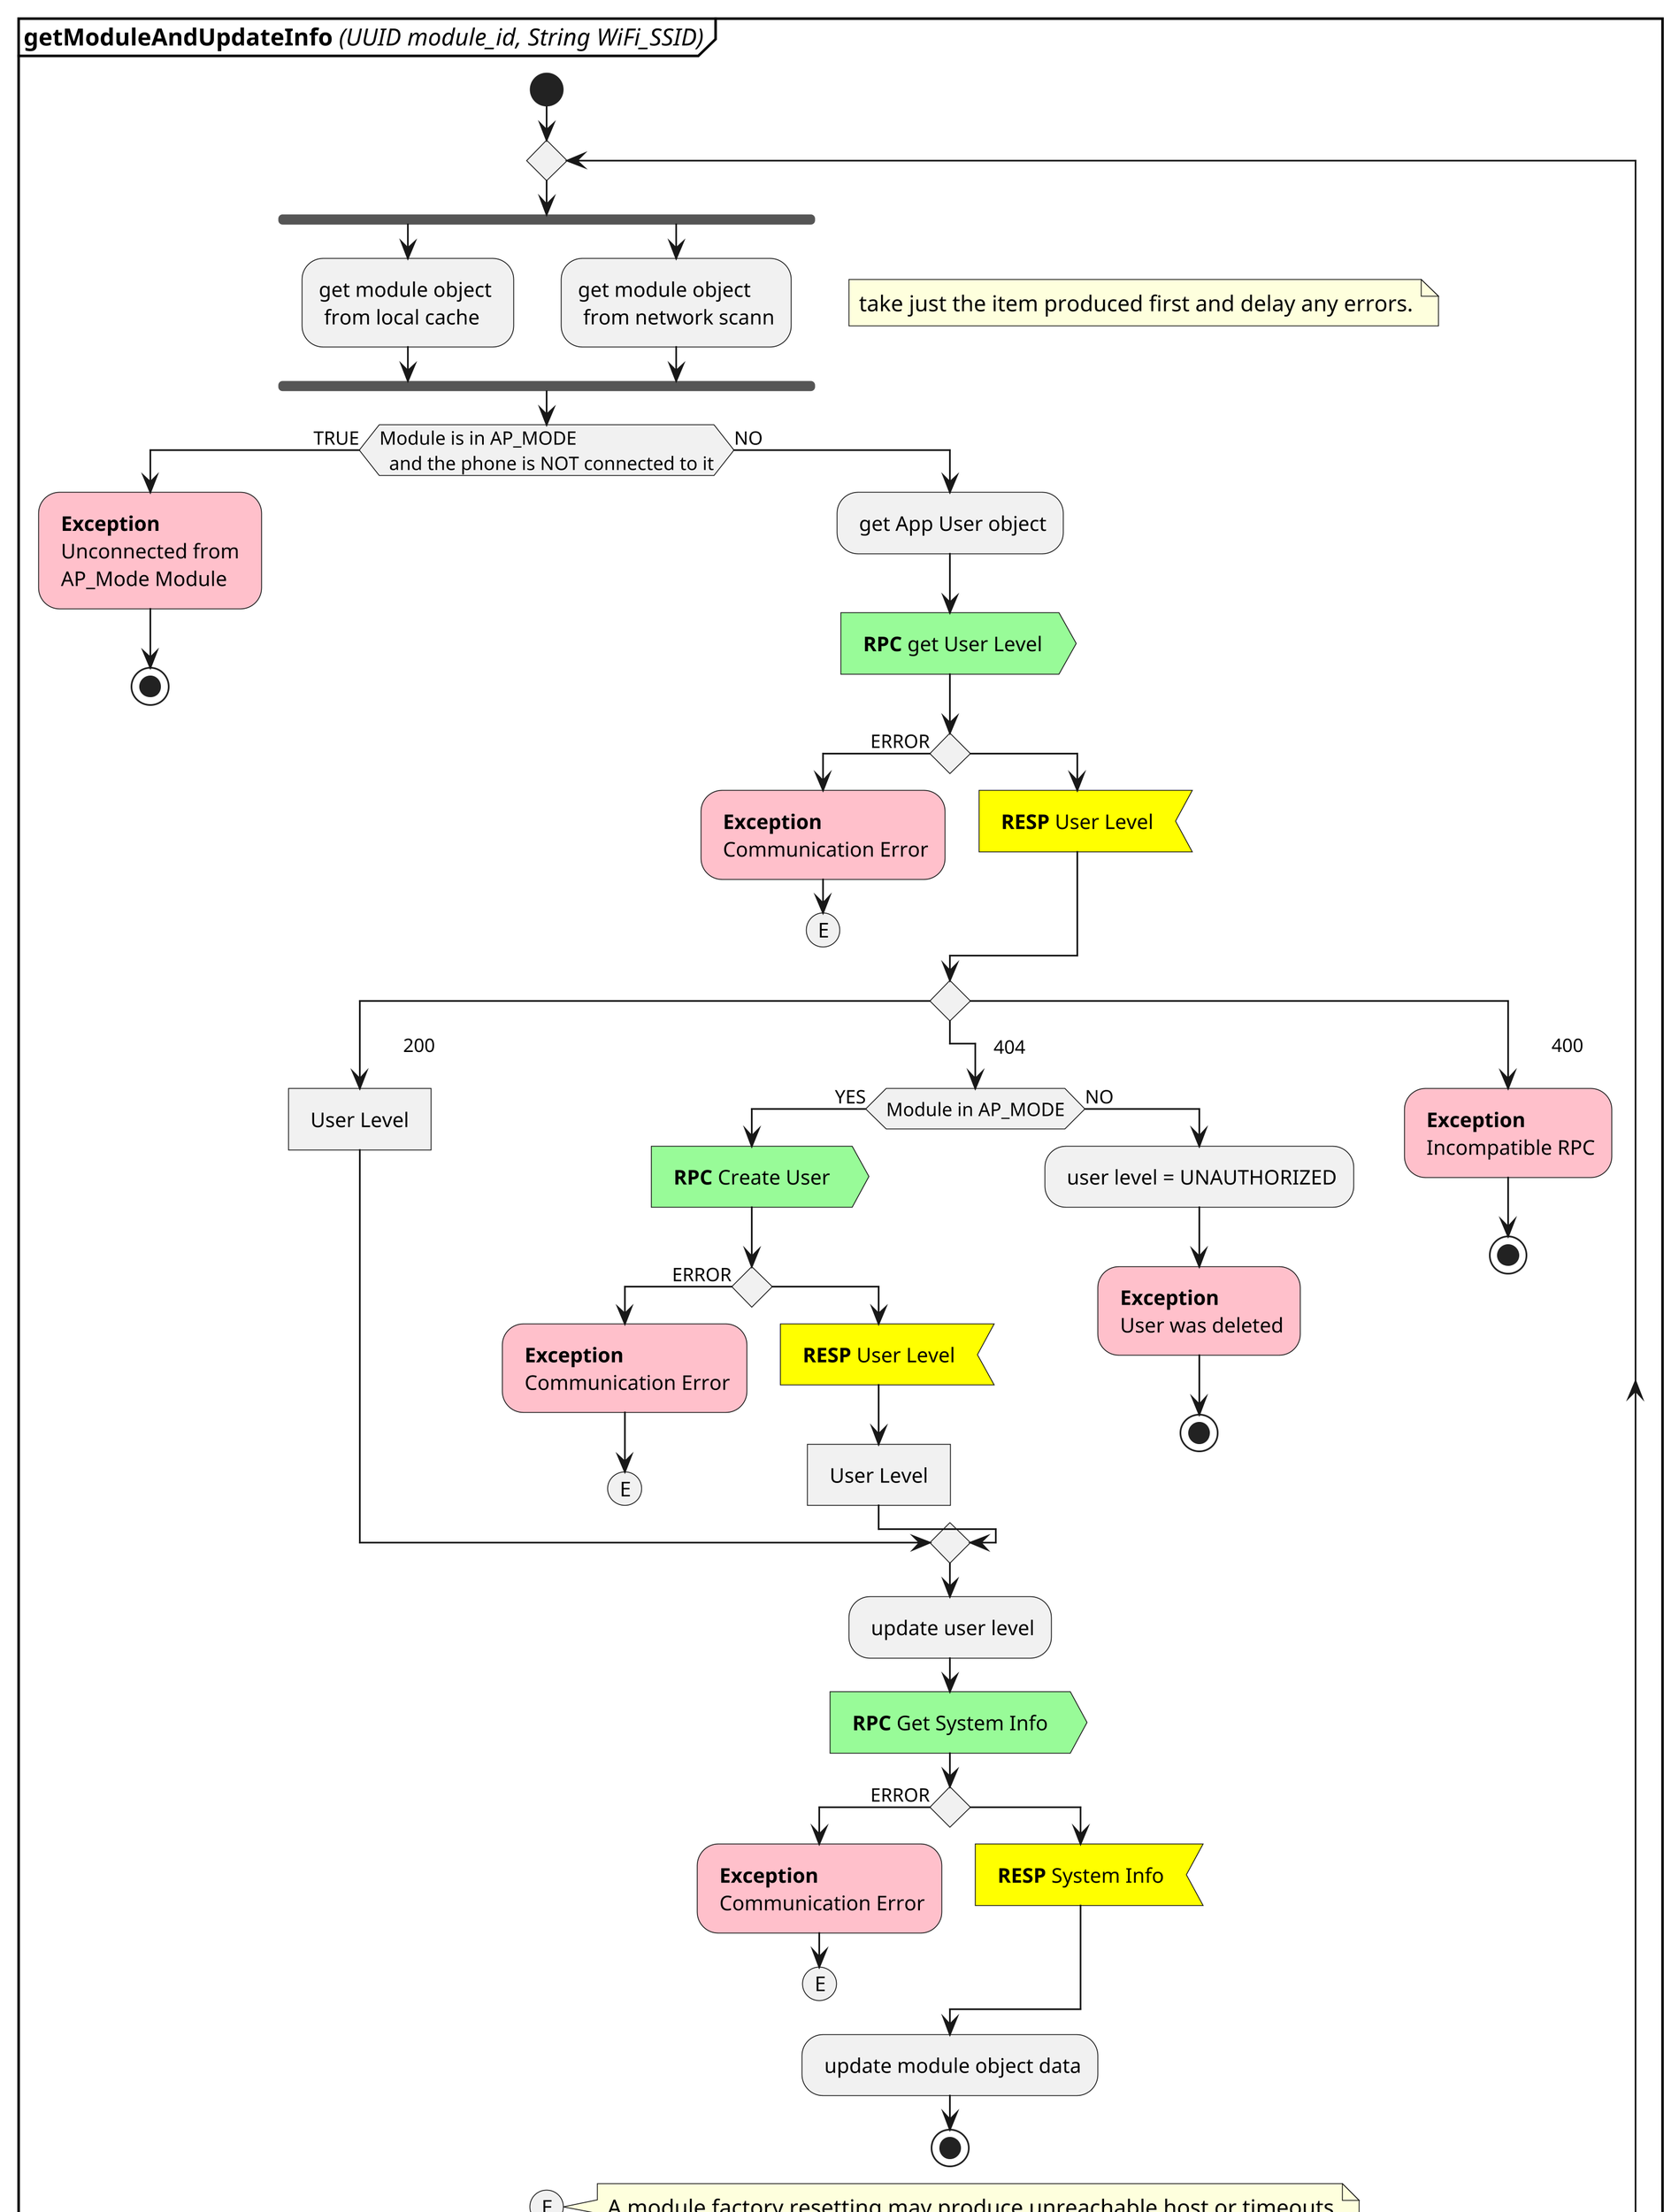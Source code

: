 @startuml ACT_getModuleAndUpdateInfo
skinparam dpi 300

partition  <b>getModuleAndUpdateInfo</b> <i>(UUID module_id, String WiFi_SSID)</i> {
    start
    repeat
    fork
        :get module object \n from local cache;
    fork again
        :get module object \n from network scann;
    end fork 
    note right: take just the item produced first and delay any errors.
    if (Module is in AP_MODE  \n  and the phone is NOT connected to it) then (TRUE)
        #pink : <b>Exception</b> \n Unconnected from \n AP_Mode Module;
        stop
    else (NO)
        : get App User object;
        #palegreen: <b>RPC</b> get User Level>
        if() then (ERROR)
        #pink : <b>Exception</b> \n Communication Error;
        (E)
        detach
        else
        #yellow: <b>RESP</b> User Level <
        endif
        switch()
        case(\t 200)
            : User Level ]
        case(\t 404)
            if(Module in AP_MODE) then (YES)
                #palegreen: <b>RPC</b> Create User >
                if() then (ERROR)
                    #pink : <b>Exception</b> \n Communication Error;
                    (E)
                    detach
                else
                    #yellow: <b>RESP</b> User Level <
                    : User Level ]
                    
                endif
            else (NO)
            : user level = UNAUTHORIZED;
                #pink : <b>Exception</b> \n User was deleted;
                stop
            endif
        case(\t 400)
            #pink : <b>Exception</b> \n Incompatible RPC;
            stop
        endswitch
        : update user level;
        #palegreen: <b>RPC</b> Get System Info >
                if() then (ERROR)
                    #pink : <b>Exception</b> \n Communication Error;
                    (E)
                    detach
                else
                    #yellow: <b>RESP</b> System Info <
                endif
        
        : update module object data;
        stop
    end if
    (E)
    note right: A module factory resetting may produce unreachable host or timeouts
    repeat while(retry_count < 2) is (YES)
    -> NO;
    stop
}

@enduml

-[#blue,dashed]->